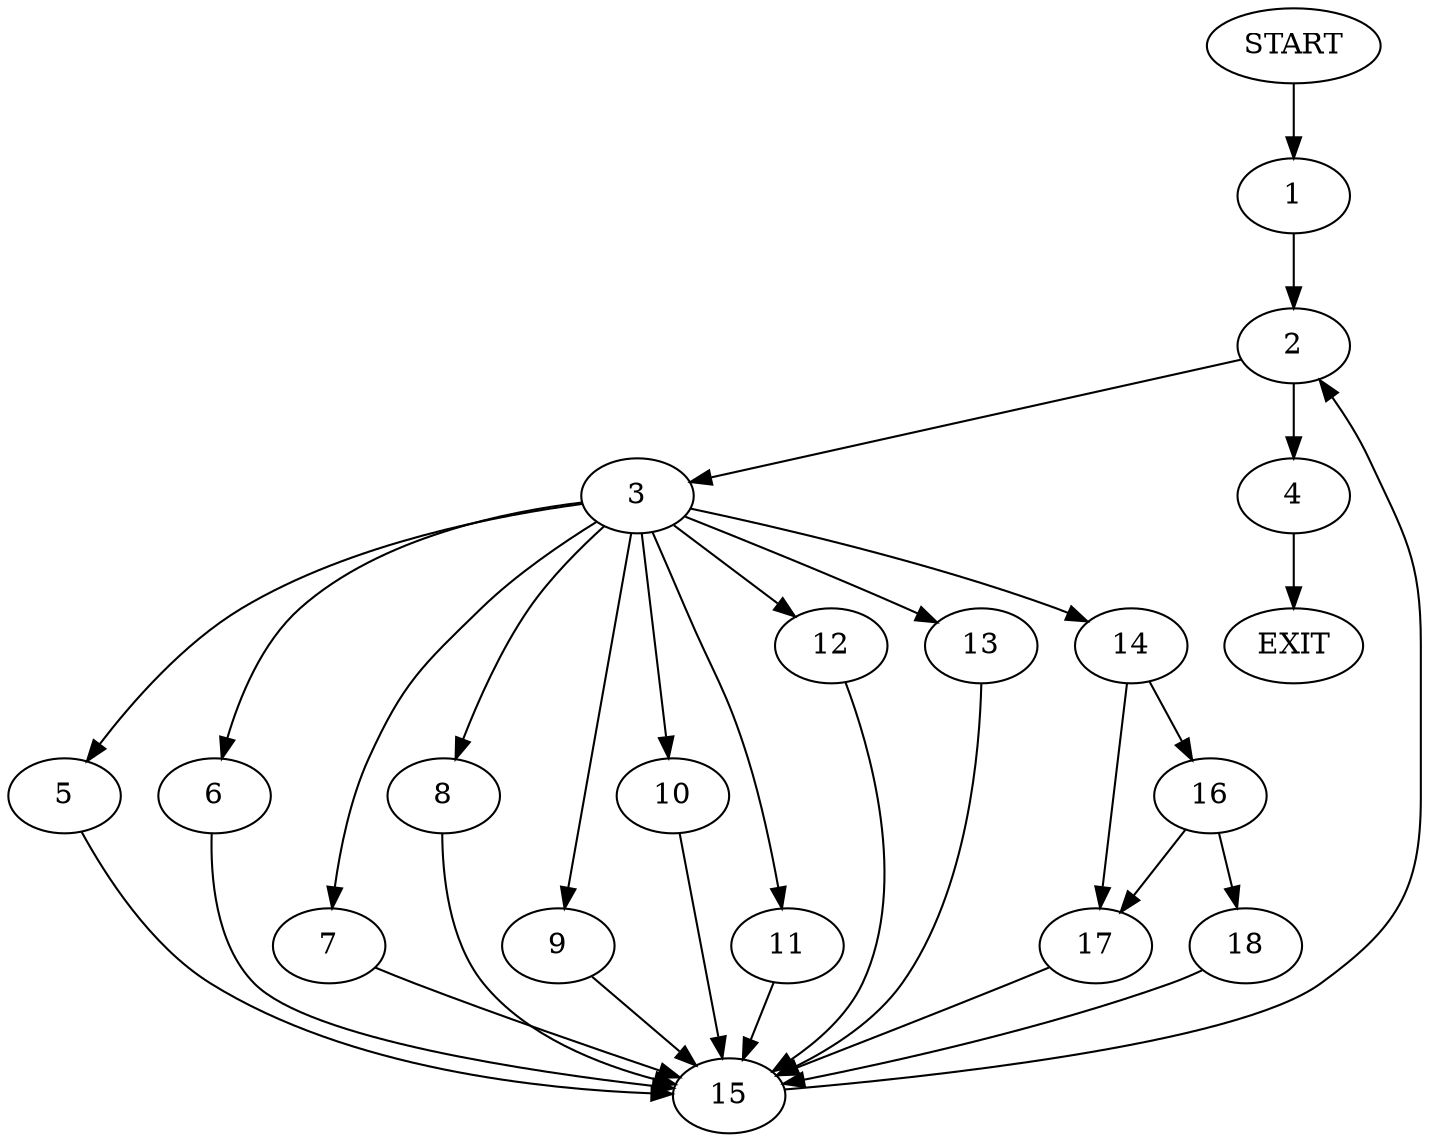 digraph {
0 [label="START"]
19 [label="EXIT"]
0 -> 1
1 -> 2
2 -> 3
2 -> 4
3 -> 5
3 -> 6
3 -> 7
3 -> 8
3 -> 9
3 -> 10
3 -> 11
3 -> 12
3 -> 13
3 -> 14
7 -> 15
10 -> 15
8 -> 15
11 -> 15
9 -> 15
5 -> 15
12 -> 15
6 -> 15
13 -> 15
14 -> 16
14 -> 17
15 -> 2
17 -> 15
16 -> 18
16 -> 17
18 -> 15
4 -> 19
}
